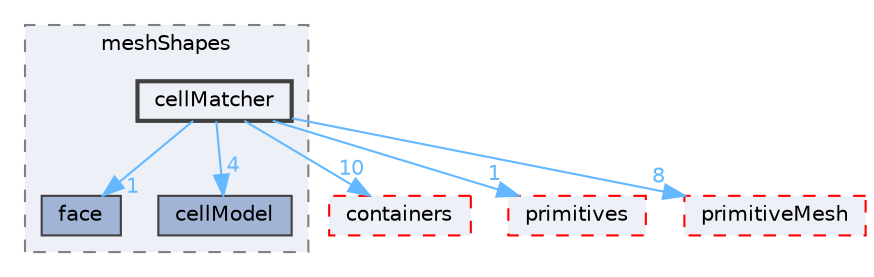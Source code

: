 digraph "src/OpenFOAM/meshes/meshShapes/cellMatcher"
{
 // LATEX_PDF_SIZE
  bgcolor="transparent";
  edge [fontname=Helvetica,fontsize=10,labelfontname=Helvetica,labelfontsize=10];
  node [fontname=Helvetica,fontsize=10,shape=box,height=0.2,width=0.4];
  compound=true
  subgraph clusterdir_b8e2732bc99f8fb2a379dad81aa6030e {
    graph [ bgcolor="#edf0f7", pencolor="grey50", label="meshShapes", fontname=Helvetica,fontsize=10 style="filled,dashed", URL="dir_b8e2732bc99f8fb2a379dad81aa6030e.html",tooltip=""]
  dir_900080d28a8d6389dbac680930b6f778 [label="face", fillcolor="#a2b4d6", color="grey25", style="filled", URL="dir_900080d28a8d6389dbac680930b6f778.html",tooltip=""];
  dir_a4b554e05a9b7345a7b6bd52e5aa8f99 [label="cellModel", fillcolor="#a2b4d6", color="grey25", style="filled", URL="dir_a4b554e05a9b7345a7b6bd52e5aa8f99.html",tooltip=""];
  dir_98615869478e2807f5197cae1415666c [label="cellMatcher", fillcolor="#edf0f7", color="grey25", style="filled,bold", URL="dir_98615869478e2807f5197cae1415666c.html",tooltip=""];
  }
  dir_19d0872053bde092be81d7fe3f56cbf7 [label="containers", fillcolor="#edf0f7", color="red", style="filled,dashed", URL="dir_19d0872053bde092be81d7fe3f56cbf7.html",tooltip=""];
  dir_3e50f45338116b169052b428016851aa [label="primitives", fillcolor="#edf0f7", color="red", style="filled,dashed", URL="dir_3e50f45338116b169052b428016851aa.html",tooltip=""];
  dir_d498992fb7d3f293d898bf6d3a4df869 [label="primitiveMesh", fillcolor="#edf0f7", color="red", style="filled,dashed", URL="dir_d498992fb7d3f293d898bf6d3a4df869.html",tooltip=""];
  dir_98615869478e2807f5197cae1415666c->dir_19d0872053bde092be81d7fe3f56cbf7 [headlabel="10", labeldistance=1.5 headhref="dir_000424_000669.html" href="dir_000424_000669.html" color="steelblue1" fontcolor="steelblue1"];
  dir_98615869478e2807f5197cae1415666c->dir_3e50f45338116b169052b428016851aa [headlabel="1", labeldistance=1.5 headhref="dir_000424_003069.html" href="dir_000424_003069.html" color="steelblue1" fontcolor="steelblue1"];
  dir_98615869478e2807f5197cae1415666c->dir_900080d28a8d6389dbac680930b6f778 [headlabel="1", labeldistance=1.5 headhref="dir_000424_001243.html" href="dir_000424_001243.html" color="steelblue1" fontcolor="steelblue1"];
  dir_98615869478e2807f5197cae1415666c->dir_a4b554e05a9b7345a7b6bd52e5aa8f99 [headlabel="4", labeldistance=1.5 headhref="dir_000424_000426.html" href="dir_000424_000426.html" color="steelblue1" fontcolor="steelblue1"];
  dir_98615869478e2807f5197cae1415666c->dir_d498992fb7d3f293d898bf6d3a4df869 [headlabel="8", labeldistance=1.5 headhref="dir_000424_003063.html" href="dir_000424_003063.html" color="steelblue1" fontcolor="steelblue1"];
}
